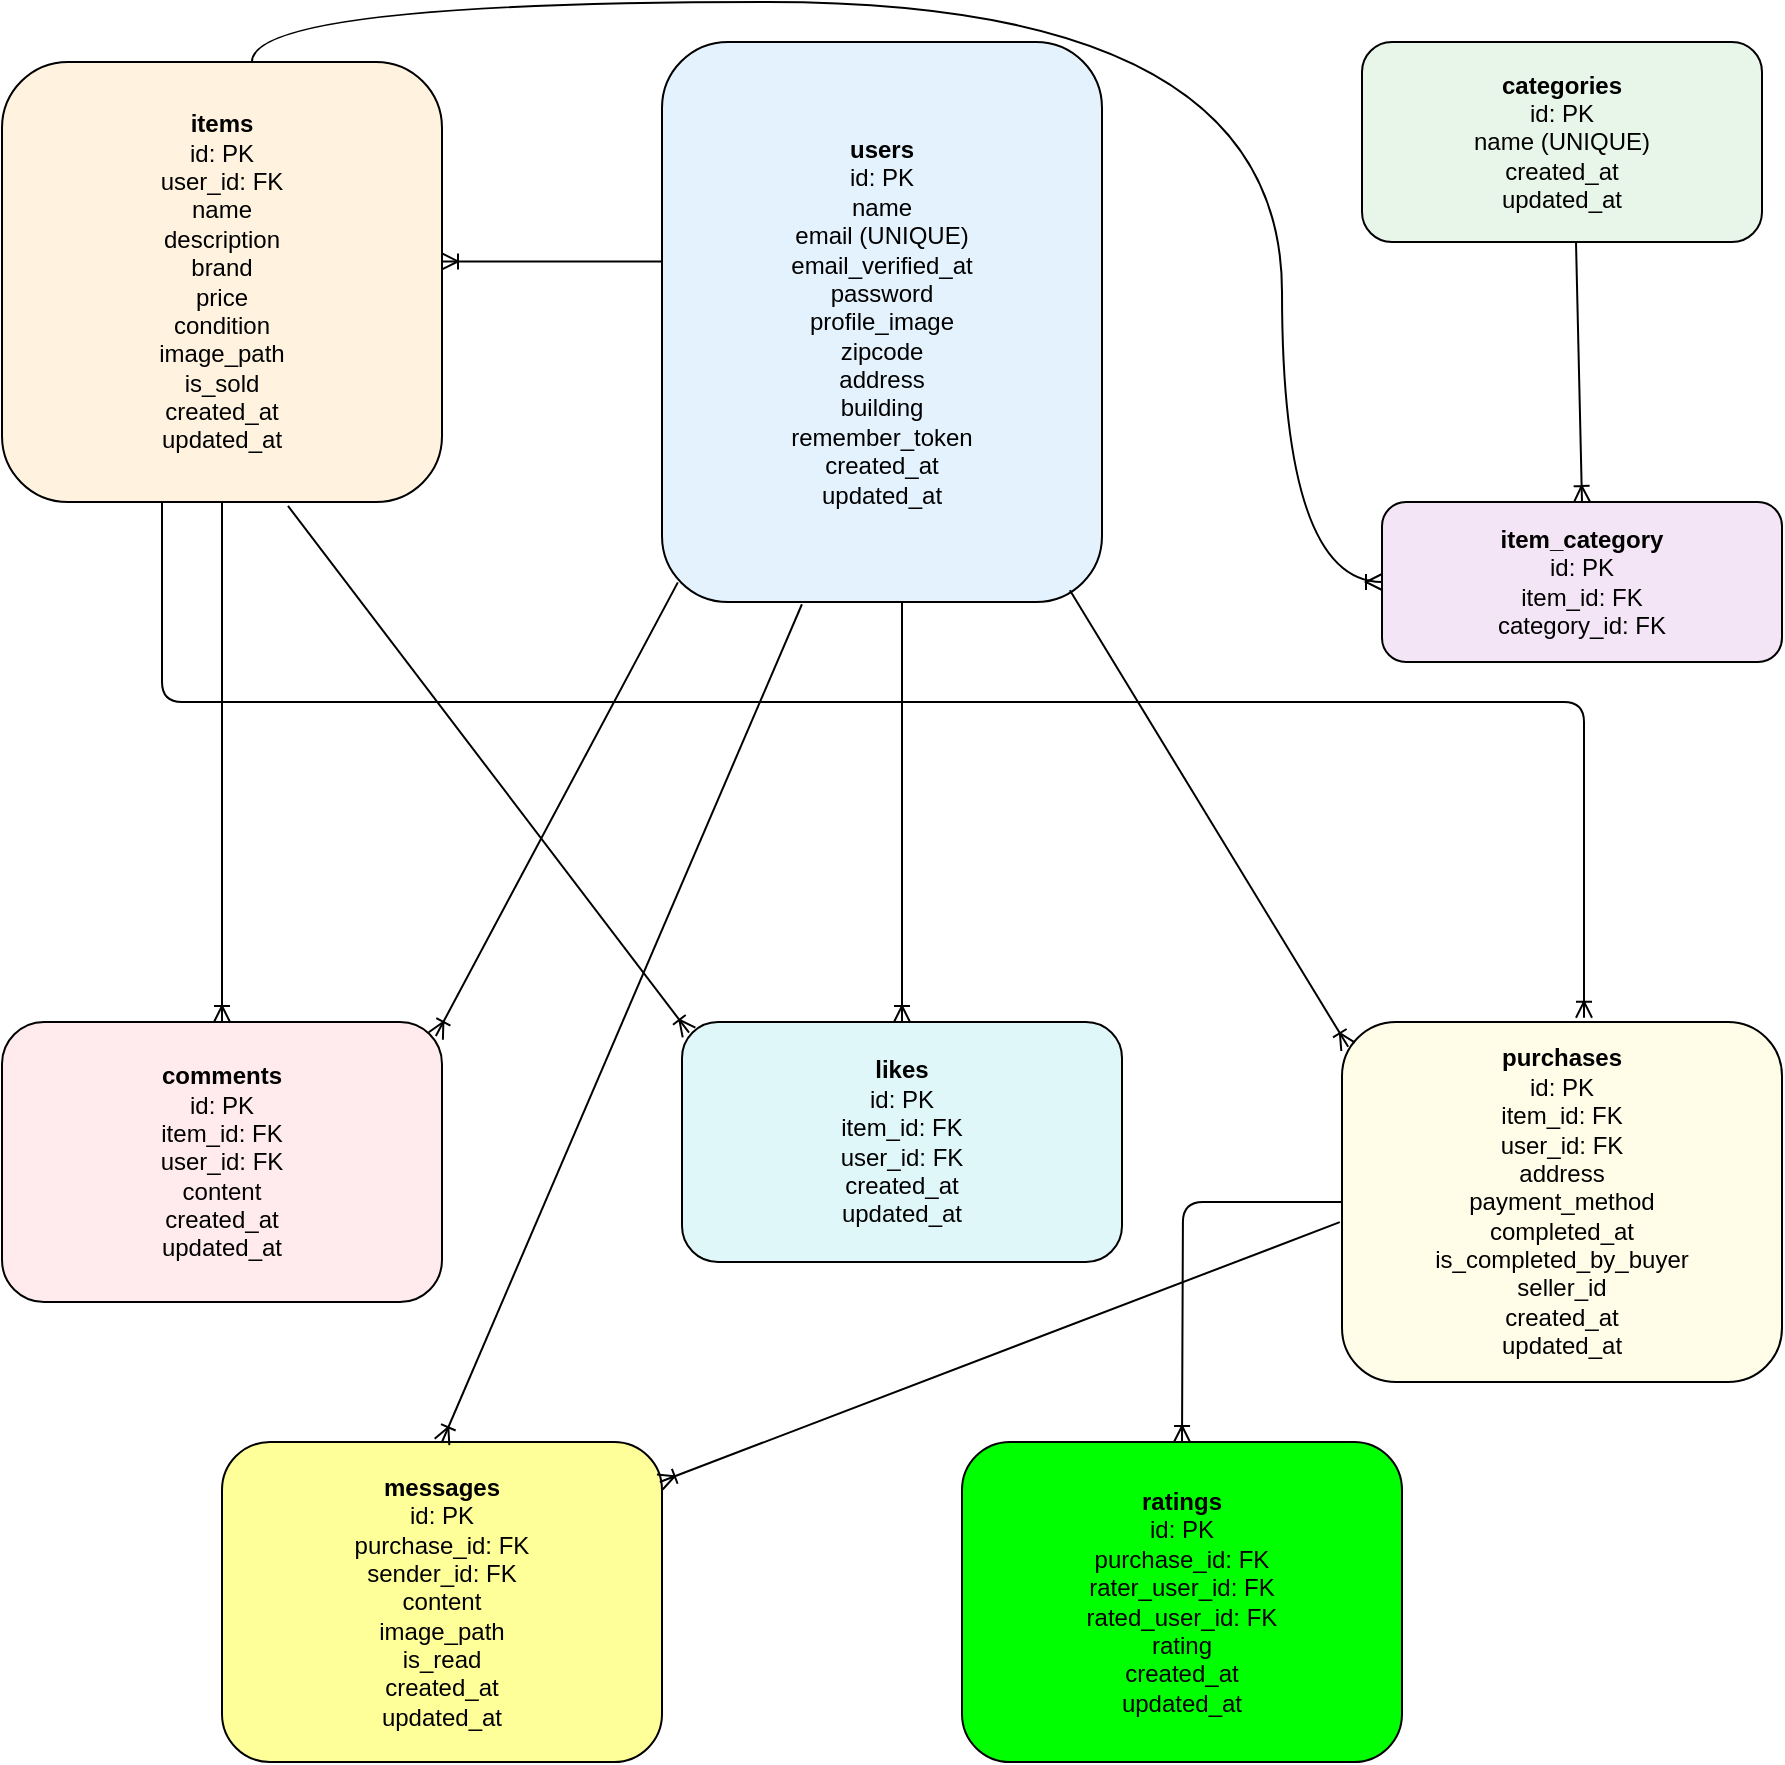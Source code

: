 <mxfile>
    <diagram id="_U-Uk0ZBiBo6jpicz0lD" name="ER図">
        <mxGraphModel dx="774" dy="779" grid="1" gridSize="10" guides="1" tooltips="1" connect="1" arrows="1" fold="1" page="1" pageScale="1" pageWidth="827" pageHeight="1169" background="#ffffff" math="0" shadow="0">
            <root>
                <mxCell id="0"/>
                <mxCell id="1" parent="0"/>
                <mxCell id="NmZtt9iRCAyX6mzWHMvo-2" value="&lt;b&gt;users&lt;/b&gt;&lt;br&gt;id: PK&lt;br&gt;name&lt;br&gt;email (UNIQUE)&lt;br&gt;email_verified_at&lt;br&gt;password&lt;br&gt;profile_image&lt;br&gt;zipcode&lt;br&gt;address&lt;br&gt;building&lt;br&gt;remember_token&lt;br&gt;created_at&lt;br&gt;updated_at" style="rounded=1;whiteSpace=wrap;html=1;fillColor=#E3F2FD;" parent="1" vertex="1">
                    <mxGeometry x="350" y="60" width="220" height="280" as="geometry"/>
                </mxCell>
                <mxCell id="NmZtt9iRCAyX6mzWHMvo-3" value="&lt;b&gt;items&lt;/b&gt;&lt;br&gt;id: PK&lt;br&gt;user_id: FK&lt;br&gt;name&lt;br&gt;description&lt;br&gt;brand&lt;br&gt;price&lt;br&gt;condition&lt;br&gt;image_path&lt;br&gt;is_sold&lt;br&gt;created_at&lt;br&gt;updated_at" style="rounded=1;whiteSpace=wrap;html=1;fillColor=#FFF3E0;" parent="1" vertex="1">
                    <mxGeometry x="20" y="70" width="220" height="220" as="geometry"/>
                </mxCell>
                <mxCell id="NmZtt9iRCAyX6mzWHMvo-4" value="&lt;b&gt;categories&lt;/b&gt;&lt;br&gt;id: PK&lt;br&gt;name (UNIQUE)&lt;br&gt;created_at&lt;br&gt;updated_at" style="rounded=1;whiteSpace=wrap;html=1;fillColor=#E8F5E9;" parent="1" vertex="1">
                    <mxGeometry x="700" y="60" width="200" height="100" as="geometry"/>
                </mxCell>
                <mxCell id="NmZtt9iRCAyX6mzWHMvo-5" value="&lt;b&gt;item_category&lt;/b&gt;&lt;br&gt;id: PK&lt;br&gt;item_id: FK&lt;br&gt;category_id: FK" style="rounded=1;whiteSpace=wrap;html=1;fillColor=#F3E5F5;" parent="1" vertex="1">
                    <mxGeometry x="710" y="290" width="200" height="80" as="geometry"/>
                </mxCell>
                <mxCell id="NmZtt9iRCAyX6mzWHMvo-6" value="&lt;b&gt;comments&lt;br&gt;&lt;/b&gt;id: PK&lt;br&gt;item_id: FK&lt;br&gt;user_id: FK&lt;br&gt;content&lt;br&gt;created_at&lt;br&gt;updated_at" style="rounded=1;whiteSpace=wrap;html=1;fillColor=#FFEBEE;" parent="1" vertex="1">
                    <mxGeometry x="20" y="550" width="220" height="140" as="geometry"/>
                </mxCell>
                <mxCell id="NmZtt9iRCAyX6mzWHMvo-7" value="&lt;b&gt;likes&lt;br&gt;&lt;/b&gt;id: PK&lt;br&gt;item_id: FK&lt;br&gt;user_id: FK&lt;br&gt;created_at&lt;br&gt;updated_at" style="rounded=1;whiteSpace=wrap;html=1;fillColor=#E0F7FA;" parent="1" vertex="1">
                    <mxGeometry x="360" y="550" width="220" height="120" as="geometry"/>
                </mxCell>
                <mxCell id="NmZtt9iRCAyX6mzWHMvo-8" value="&lt;b&gt;purchases&lt;/b&gt;&lt;br&gt;id: PK&lt;br&gt;item_id: FK&lt;br&gt;user_id: FK&lt;br&gt;address&lt;br&gt;payment_method&lt;div&gt;&lt;font color=&quot;#000000&quot;&gt;completed_at&lt;br&gt;&lt;/font&gt;&lt;div&gt;&lt;font color=&quot;#000000&quot;&gt;is_completed_by_buyer&lt;/font&gt;&lt;/div&gt;&lt;div&gt;&lt;font color=&quot;#000000&quot;&gt;&lt;font color=&quot;#000000&quot;&gt;seller_id&lt;br&gt;&lt;/font&gt;&lt;/font&gt;created_at&lt;br&gt;updated_at&lt;/div&gt;&lt;/div&gt;" style="rounded=1;whiteSpace=wrap;html=1;fillColor=#FFFDE7;" parent="1" vertex="1">
                    <mxGeometry x="690" y="550" width="220" height="180" as="geometry"/>
                </mxCell>
                <mxCell id="LFx6Sn7YxWA3MM8SvxGu-3" value="" style="fontSize=12;html=1;endArrow=ERoneToMany;" parent="1" edge="1">
                    <mxGeometry width="100" height="100" relative="1" as="geometry">
                        <mxPoint x="350" y="169.71" as="sourcePoint"/>
                        <mxPoint x="240" y="169.71" as="targetPoint"/>
                    </mxGeometry>
                </mxCell>
                <mxCell id="LFx6Sn7YxWA3MM8SvxGu-4" value="" style="fontSize=12;html=1;endArrow=ERoneToMany;exitX=0.036;exitY=0.965;exitDx=0;exitDy=0;exitPerimeter=0;entryX=0.986;entryY=0.05;entryDx=0;entryDy=0;entryPerimeter=0;" parent="1" source="NmZtt9iRCAyX6mzWHMvo-2" target="NmZtt9iRCAyX6mzWHMvo-6" edge="1">
                    <mxGeometry width="100" height="100" relative="1" as="geometry">
                        <mxPoint x="350" y="360" as="sourcePoint"/>
                        <mxPoint x="120" y="550" as="targetPoint"/>
                    </mxGeometry>
                </mxCell>
                <mxCell id="LFx6Sn7YxWA3MM8SvxGu-5" value="" style="fontSize=12;html=1;endArrow=ERoneToMany;entryX=0.5;entryY=0;entryDx=0;entryDy=0;" parent="1" target="NmZtt9iRCAyX6mzWHMvo-7" edge="1">
                    <mxGeometry width="100" height="100" relative="1" as="geometry">
                        <mxPoint x="470" y="340" as="sourcePoint"/>
                        <mxPoint x="478.03" y="521.12" as="targetPoint"/>
                    </mxGeometry>
                </mxCell>
                <mxCell id="LFx6Sn7YxWA3MM8SvxGu-6" value="" style="fontSize=12;html=1;endArrow=ERoneToMany;exitX=0.927;exitY=0.979;exitDx=0;exitDy=0;entryX=0.014;entryY=0.069;entryDx=0;entryDy=0;entryPerimeter=0;exitPerimeter=0;" parent="1" source="NmZtt9iRCAyX6mzWHMvo-2" target="NmZtt9iRCAyX6mzWHMvo-8" edge="1">
                    <mxGeometry width="100" height="100" relative="1" as="geometry">
                        <mxPoint x="600" y="350" as="sourcePoint"/>
                        <mxPoint x="1020" y="650" as="targetPoint"/>
                    </mxGeometry>
                </mxCell>
                <mxCell id="LFx6Sn7YxWA3MM8SvxGu-7" value="" style="fontSize=12;html=1;endArrow=ERoneToMany;exitX=0.5;exitY=1;exitDx=0;exitDy=0;entryX=0.5;entryY=0;entryDx=0;entryDy=0;entryPerimeter=0;" parent="1" source="NmZtt9iRCAyX6mzWHMvo-3" target="NmZtt9iRCAyX6mzWHMvo-6" edge="1">
                    <mxGeometry width="100" height="100" relative="1" as="geometry">
                        <mxPoint x="50.6" y="220.0" as="sourcePoint"/>
                        <mxPoint x="120" y="530" as="targetPoint"/>
                    </mxGeometry>
                </mxCell>
                <mxCell id="LFx6Sn7YxWA3MM8SvxGu-8" value="" style="fontSize=12;html=1;endArrow=ERoneToMany;entryX=0.016;entryY=0.044;entryDx=0;entryDy=0;exitX=0.65;exitY=1.009;exitDx=0;exitDy=0;exitPerimeter=0;entryPerimeter=0;" parent="1" source="NmZtt9iRCAyX6mzWHMvo-3" target="NmZtt9iRCAyX6mzWHMvo-7" edge="1">
                    <mxGeometry width="100" height="100" relative="1" as="geometry">
                        <mxPoint x="400" y="510" as="sourcePoint"/>
                        <mxPoint x="500" y="410" as="targetPoint"/>
                    </mxGeometry>
                </mxCell>
                <mxCell id="LFx6Sn7YxWA3MM8SvxGu-9" value="" style="edgeStyle=orthogonalEdgeStyle;fontSize=12;html=1;endArrow=ERoneToMany;entryX=0.55;entryY=-0.012;entryDx=0;entryDy=0;entryPerimeter=0;" parent="1" target="NmZtt9iRCAyX6mzWHMvo-8" edge="1">
                    <mxGeometry width="100" height="100" relative="1" as="geometry">
                        <mxPoint x="100" y="290" as="sourcePoint"/>
                        <mxPoint x="817" y="510" as="targetPoint"/>
                        <Array as="points">
                            <mxPoint x="100" y="390"/>
                            <mxPoint x="811" y="390"/>
                        </Array>
                    </mxGeometry>
                </mxCell>
                <mxCell id="LFx6Sn7YxWA3MM8SvxGu-11" value="" style="edgeStyle=orthogonalEdgeStyle;fontSize=12;html=1;endArrow=ERoneToMany;entryX=0;entryY=0.5;entryDx=0;entryDy=0;curved=1;exitX=0.568;exitY=0;exitDx=0;exitDy=0;exitPerimeter=0;" parent="1" source="NmZtt9iRCAyX6mzWHMvo-3" target="NmZtt9iRCAyX6mzWHMvo-5" edge="1">
                    <mxGeometry width="100" height="100" relative="1" as="geometry">
                        <mxPoint x="180" y="30" as="sourcePoint"/>
                        <mxPoint x="530" y="-20" as="targetPoint"/>
                        <Array as="points">
                            <mxPoint x="145" y="40"/>
                            <mxPoint x="660" y="40"/>
                            <mxPoint x="660" y="330"/>
                        </Array>
                    </mxGeometry>
                </mxCell>
                <mxCell id="LFx6Sn7YxWA3MM8SvxGu-12" value="" style="fontSize=12;html=1;endArrow=ERoneToMany;exitX=0.535;exitY=1;exitDx=0;exitDy=0;exitPerimeter=0;entryX=0.5;entryY=0;entryDx=0;entryDy=0;" parent="1" source="NmZtt9iRCAyX6mzWHMvo-4" target="NmZtt9iRCAyX6mzWHMvo-5" edge="1">
                    <mxGeometry width="100" height="100" relative="1" as="geometry">
                        <mxPoint x="830" y="160" as="sourcePoint"/>
                        <mxPoint x="807" y="278" as="targetPoint"/>
                        <Array as="points"/>
                    </mxGeometry>
                </mxCell>
                <mxCell id="2" value="&lt;div&gt;&lt;b&gt;&lt;br&gt;&lt;/b&gt;&lt;/div&gt;&lt;b&gt;messages&lt;br&gt;&lt;/b&gt;id: PK&lt;br&gt;purchase_id: FK&lt;br&gt;sender_id: FK&lt;br&gt;content&lt;div&gt;&lt;font color=&quot;#000000&quot;&gt;image_path&lt;/font&gt;&lt;/div&gt;&lt;div&gt;&lt;font color=&quot;#000000&quot;&gt;is_read&lt;br&gt;&lt;/font&gt;created_at&lt;br&gt;updated_at&lt;/div&gt;&lt;div&gt;&lt;br&gt;&lt;/div&gt;" style="rounded=1;whiteSpace=wrap;html=1;fillColor=#FFFF99;" parent="1" vertex="1">
                    <mxGeometry x="130" y="760" width="220" height="160" as="geometry"/>
                </mxCell>
                <mxCell id="3" value="&lt;div&gt;&lt;b&gt;&lt;br&gt;&lt;/b&gt;&lt;/div&gt;&lt;b&gt;ratings&lt;br&gt;&lt;/b&gt;id: PK&lt;br&gt;purchase_id: FK&lt;br&gt;rater_user_id: FK&lt;div&gt;&lt;span style=&quot;color: rgb(0, 0, 0);&quot;&gt;rated_user_id: FK&lt;/span&gt;&lt;br&gt;&lt;div&gt;&lt;font color=&quot;#000000&quot;&gt;rating&lt;/font&gt;&lt;/div&gt;&lt;div&gt;created_at&lt;br&gt;updated_at&lt;/div&gt;&lt;div&gt;&lt;br&gt;&lt;/div&gt;&lt;/div&gt;" style="rounded=1;whiteSpace=wrap;html=1;fillColor=#00FF00;" parent="1" vertex="1">
                    <mxGeometry x="500" y="760" width="220" height="160" as="geometry"/>
                </mxCell>
                <mxCell id="6" value="" style="fontSize=12;html=1;endArrow=ERoneToMany;entryX=0.995;entryY=0.125;entryDx=0;entryDy=0;entryPerimeter=0;exitX=-0.005;exitY=0.556;exitDx=0;exitDy=0;exitPerimeter=0;" edge="1" parent="1" source="NmZtt9iRCAyX6mzWHMvo-8" target="2">
                    <mxGeometry width="100" height="100" relative="1" as="geometry">
                        <mxPoint x="463" y="710" as="sourcePoint"/>
                        <mxPoint x="363" y="810" as="targetPoint"/>
                    </mxGeometry>
                </mxCell>
                <mxCell id="7" value="" style="fontSize=12;html=1;endArrow=ERoneToMany;entryX=0.223;entryY=1.018;entryDx=0;entryDy=0;entryPerimeter=0;exitX=0.318;exitY=1.004;exitDx=0;exitDy=0;exitPerimeter=0;" edge="1" parent="1" source="NmZtt9iRCAyX6mzWHMvo-2">
                    <mxGeometry width="100" height="100" relative="1" as="geometry">
                        <mxPoint x="340" y="660" as="sourcePoint"/>
                        <mxPoint x="240" y="760" as="targetPoint"/>
                    </mxGeometry>
                </mxCell>
                <mxCell id="9" value="" style="fontSize=12;html=1;endArrow=ERoneToMany;entryX=0.332;entryY=1.017;entryDx=0;entryDy=0;entryPerimeter=0;exitX=0;exitY=0.5;exitDx=0;exitDy=0;edgeStyle=orthogonalEdgeStyle;" edge="1" parent="1" source="NmZtt9iRCAyX6mzWHMvo-8">
                    <mxGeometry width="100" height="100" relative="1" as="geometry">
                        <mxPoint x="653.04" y="643.06" as="sourcePoint"/>
                        <mxPoint x="610" y="760" as="targetPoint"/>
                    </mxGeometry>
                </mxCell>
            </root>
        </mxGraphModel>
    </diagram>
</mxfile>
